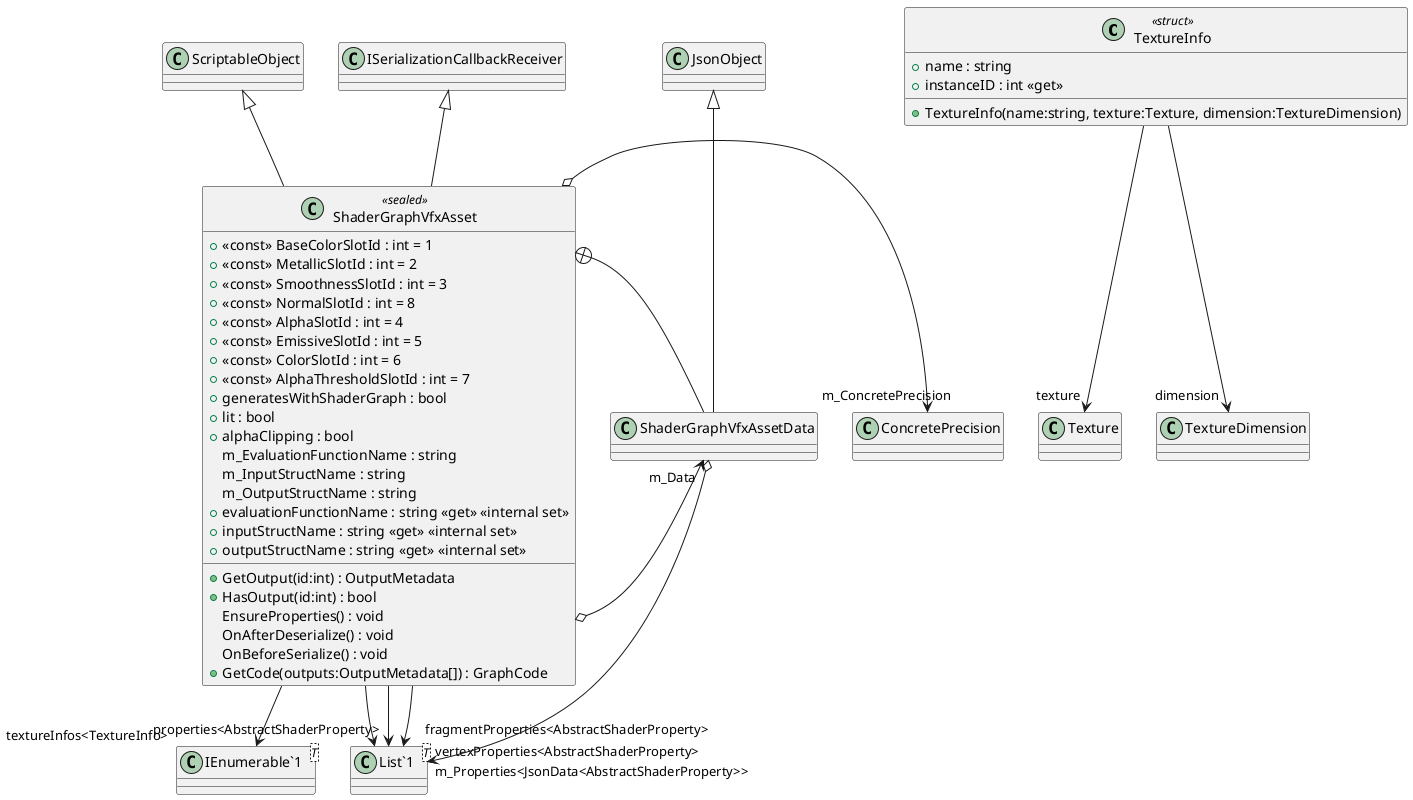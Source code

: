 @startuml
class TextureInfo <<struct>> {
    + TextureInfo(name:string, texture:Texture, dimension:TextureDimension)
    + name : string
    + instanceID : int <<get>>
}
class ShaderGraphVfxAsset <<sealed>> {
    + <<const>> BaseColorSlotId : int = 1
    + <<const>> MetallicSlotId : int = 2
    + <<const>> SmoothnessSlotId : int = 3
    + <<const>> NormalSlotId : int = 8
    + <<const>> AlphaSlotId : int = 4
    + <<const>> EmissiveSlotId : int = 5
    + <<const>> ColorSlotId : int = 6
    + <<const>> AlphaThresholdSlotId : int = 7
    + generatesWithShaderGraph : bool
    + lit : bool
    + alphaClipping : bool
    m_EvaluationFunctionName : string
    m_InputStructName : string
    m_OutputStructName : string
    + GetOutput(id:int) : OutputMetadata
    + HasOutput(id:int) : bool
    + evaluationFunctionName : string <<get>> <<internal set>>
    + inputStructName : string <<get>> <<internal set>>
    + outputStructName : string <<get>> <<internal set>>
    EnsureProperties() : void
    OnAfterDeserialize() : void
    OnBeforeSerialize() : void
    + GetCode(outputs:OutputMetadata[]) : GraphCode
}
class ShaderGraphVfxAssetData {
}
class "IEnumerable`1"<T> {
}
class "List`1"<T> {
}
TextureInfo --> "texture" Texture
TextureInfo --> "dimension" TextureDimension
ScriptableObject <|-- ShaderGraphVfxAsset
ISerializationCallbackReceiver <|-- ShaderGraphVfxAsset
ShaderGraphVfxAsset o-> "m_ConcretePrecision" ConcretePrecision
ShaderGraphVfxAsset o-> "m_Data" ShaderGraphVfxAssetData
ShaderGraphVfxAsset --> "textureInfos<TextureInfo>" "IEnumerable`1"
ShaderGraphVfxAsset --> "properties<AbstractShaderProperty>" "List`1"
ShaderGraphVfxAsset --> "fragmentProperties<AbstractShaderProperty>" "List`1"
ShaderGraphVfxAsset --> "vertexProperties<AbstractShaderProperty>" "List`1"
ShaderGraphVfxAsset +-- ShaderGraphVfxAssetData
JsonObject <|-- ShaderGraphVfxAssetData
ShaderGraphVfxAssetData o-> "m_Properties<JsonData<AbstractShaderProperty>>" "List`1"
@enduml
